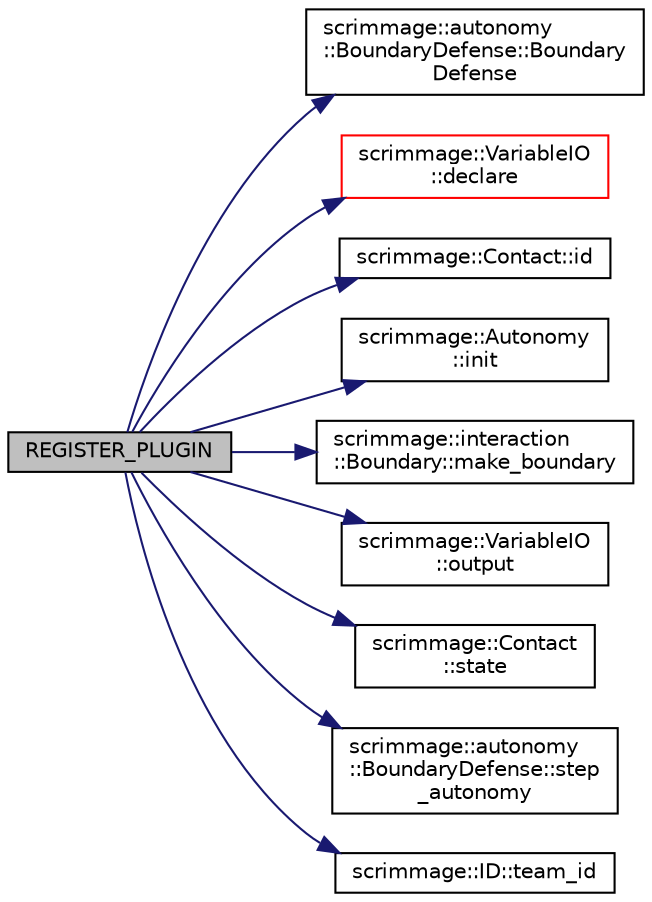 digraph "REGISTER_PLUGIN"
{
 // LATEX_PDF_SIZE
  edge [fontname="Helvetica",fontsize="10",labelfontname="Helvetica",labelfontsize="10"];
  node [fontname="Helvetica",fontsize="10",shape=record];
  rankdir="LR";
  Node1 [label="REGISTER_PLUGIN",height=0.2,width=0.4,color="black", fillcolor="grey75", style="filled", fontcolor="black",tooltip=" "];
  Node1 -> Node2 [color="midnightblue",fontsize="10",style="solid",fontname="Helvetica"];
  Node2 [label="scrimmage::autonomy\l::BoundaryDefense::Boundary\lDefense",height=0.2,width=0.4,color="black", fillcolor="white", style="filled",URL="$classscrimmage_1_1autonomy_1_1BoundaryDefense.html#a1cbd4a3c7846319870243d2750f32f11",tooltip=" "];
  Node1 -> Node3 [color="midnightblue",fontsize="10",style="solid",fontname="Helvetica"];
  Node3 [label="scrimmage::VariableIO\l::declare",height=0.2,width=0.4,color="red", fillcolor="white", style="filled",URL="$classscrimmage_1_1VariableIO.html#a17480737fb5915e676286816fee2412e",tooltip=" "];
  Node1 -> Node6 [color="midnightblue",fontsize="10",style="solid",fontname="Helvetica"];
  Node6 [label="scrimmage::Contact::id",height=0.2,width=0.4,color="black", fillcolor="white", style="filled",URL="$classscrimmage_1_1Contact.html#a9e8b2a2eb8ef0ed06acb2c3e0ed6bd92",tooltip=" "];
  Node1 -> Node7 [color="midnightblue",fontsize="10",style="solid",fontname="Helvetica"];
  Node7 [label="scrimmage::Autonomy\l::init",height=0.2,width=0.4,color="black", fillcolor="white", style="filled",URL="$classscrimmage_1_1Autonomy.html#a2db7f633d6295aa0f409f88d0248ad6b",tooltip=" "];
  Node1 -> Node8 [color="midnightblue",fontsize="10",style="solid",fontname="Helvetica"];
  Node8 [label="scrimmage::interaction\l::Boundary::make_boundary",height=0.2,width=0.4,color="black", fillcolor="white", style="filled",URL="$classscrimmage_1_1interaction_1_1Boundary.html#a0a17bd11b5a7ee052e2deeec470e4386",tooltip=" "];
  Node1 -> Node9 [color="midnightblue",fontsize="10",style="solid",fontname="Helvetica"];
  Node9 [label="scrimmage::VariableIO\l::output",height=0.2,width=0.4,color="black", fillcolor="white", style="filled",URL="$classscrimmage_1_1VariableIO.html#a06635f8f0f60b68ea70bae0f687480b7",tooltip=" "];
  Node1 -> Node10 [color="midnightblue",fontsize="10",style="solid",fontname="Helvetica"];
  Node10 [label="scrimmage::Contact\l::state",height=0.2,width=0.4,color="black", fillcolor="white", style="filled",URL="$classscrimmage_1_1Contact.html#a331dc861313314e0f3cf704ebdea9198",tooltip=" "];
  Node1 -> Node11 [color="midnightblue",fontsize="10",style="solid",fontname="Helvetica"];
  Node11 [label="scrimmage::autonomy\l::BoundaryDefense::step\l_autonomy",height=0.2,width=0.4,color="black", fillcolor="white", style="filled",URL="$classscrimmage_1_1autonomy_1_1BoundaryDefense.html#ab087629d012c02406d2545ed82443b01",tooltip=" "];
  Node1 -> Node12 [color="midnightblue",fontsize="10",style="solid",fontname="Helvetica"];
  Node12 [label="scrimmage::ID::team_id",height=0.2,width=0.4,color="black", fillcolor="white", style="filled",URL="$classscrimmage_1_1ID.html#a18038d66078eff64f5988cb036ef8042",tooltip=" "];
}
